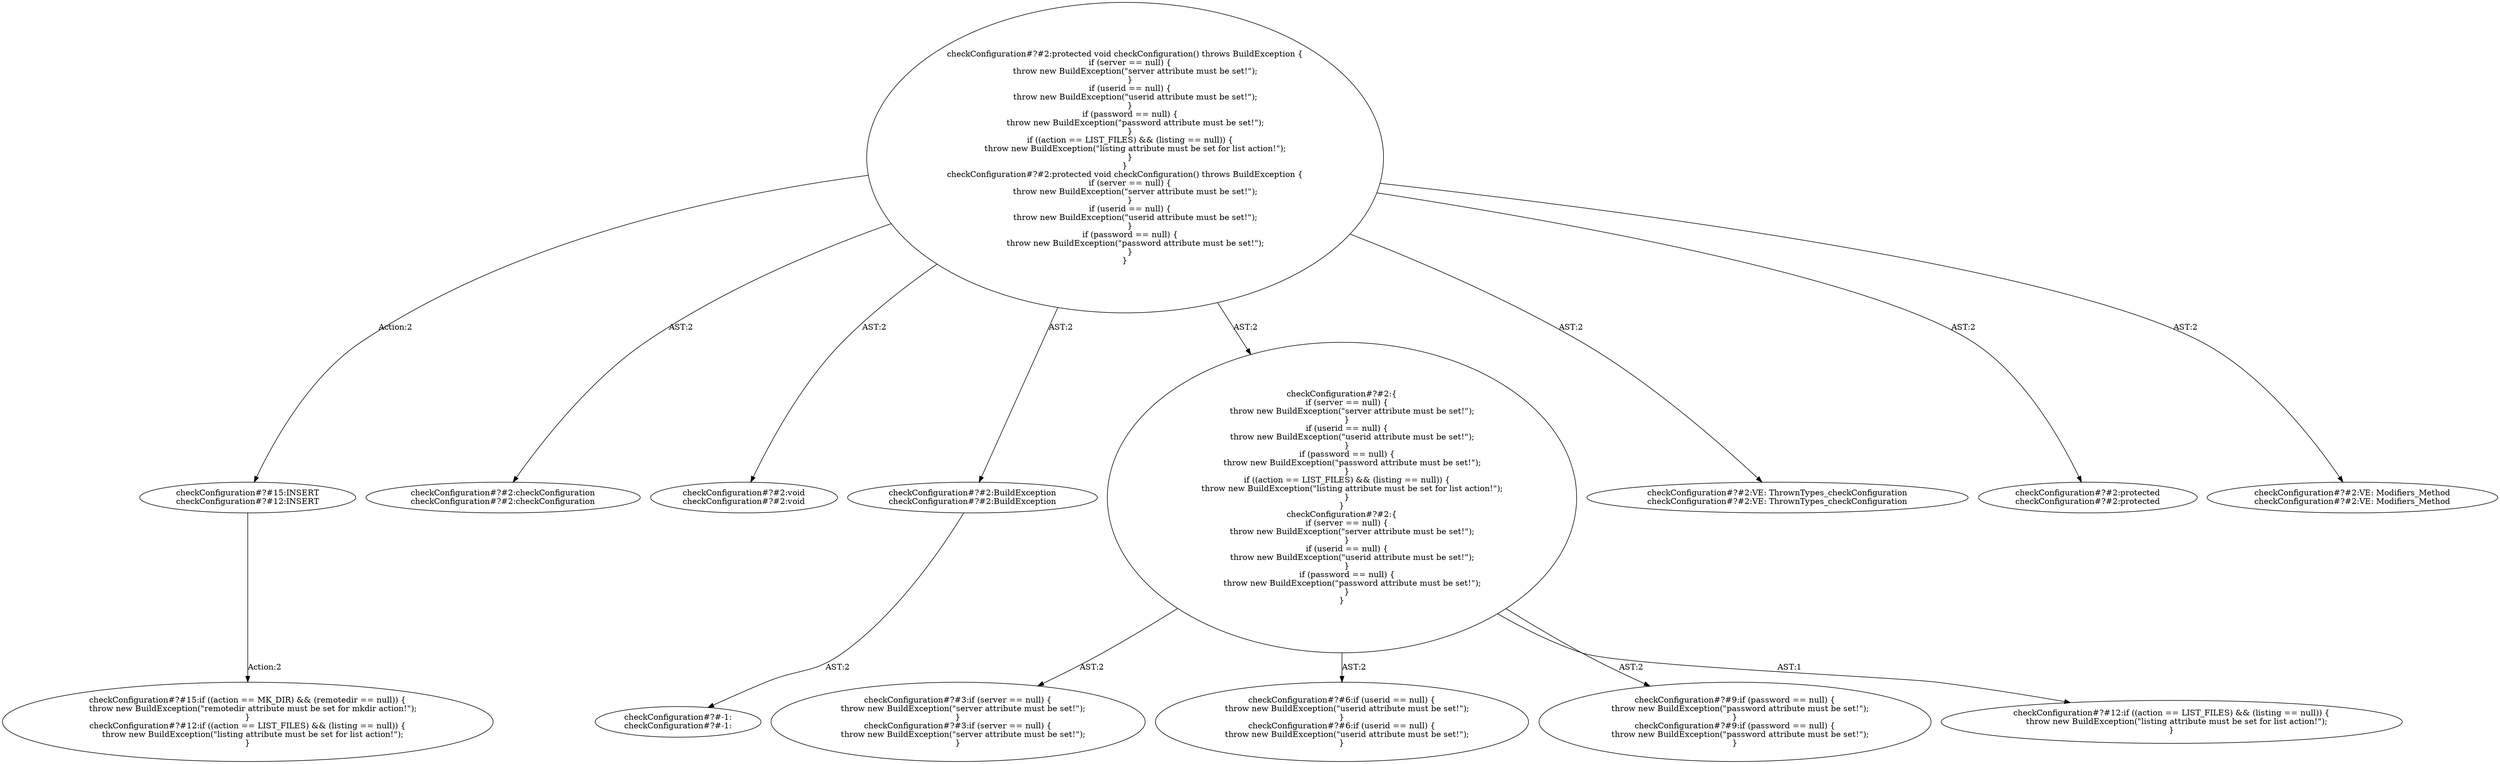 digraph "Pattern" {
0 [label="checkConfiguration#?#15:INSERT
checkConfiguration#?#12:INSERT" shape=ellipse]
1 [label="checkConfiguration#?#2:protected void checkConfiguration() throws BuildException \{
    if (server == null) \{
        throw new BuildException(\"server attribute must be set!\");
    \}
    if (userid == null) \{
        throw new BuildException(\"userid attribute must be set!\");
    \}
    if (password == null) \{
        throw new BuildException(\"password attribute must be set!\");
    \}
    if ((action == LIST_FILES) && (listing == null)) \{
        throw new BuildException(\"listing attribute must be set for list action!\");
    \}
\}
checkConfiguration#?#2:protected void checkConfiguration() throws BuildException \{
    if (server == null) \{
        throw new BuildException(\"server attribute must be set!\");
    \}
    if (userid == null) \{
        throw new BuildException(\"userid attribute must be set!\");
    \}
    if (password == null) \{
        throw new BuildException(\"password attribute must be set!\");
    \}
\}" shape=ellipse]
2 [label="checkConfiguration#?#2:checkConfiguration
checkConfiguration#?#2:checkConfiguration" shape=ellipse]
3 [label="checkConfiguration#?#2:void
checkConfiguration#?#2:void" shape=ellipse]
4 [label="checkConfiguration#?#2:BuildException
checkConfiguration#?#2:BuildException" shape=ellipse]
5 [label="checkConfiguration#?#-1:
checkConfiguration#?#-1:" shape=ellipse]
6 [label="checkConfiguration#?#2:\{
    if (server == null) \{
        throw new BuildException(\"server attribute must be set!\");
    \}
    if (userid == null) \{
        throw new BuildException(\"userid attribute must be set!\");
    \}
    if (password == null) \{
        throw new BuildException(\"password attribute must be set!\");
    \}
    if ((action == LIST_FILES) && (listing == null)) \{
        throw new BuildException(\"listing attribute must be set for list action!\");
    \}
\}
checkConfiguration#?#2:\{
    if (server == null) \{
        throw new BuildException(\"server attribute must be set!\");
    \}
    if (userid == null) \{
        throw new BuildException(\"userid attribute must be set!\");
    \}
    if (password == null) \{
        throw new BuildException(\"password attribute must be set!\");
    \}
\}" shape=ellipse]
7 [label="checkConfiguration#?#3:if (server == null) \{
    throw new BuildException(\"server attribute must be set!\");
\}
checkConfiguration#?#3:if (server == null) \{
    throw new BuildException(\"server attribute must be set!\");
\}" shape=ellipse]
8 [label="checkConfiguration#?#6:if (userid == null) \{
    throw new BuildException(\"userid attribute must be set!\");
\}
checkConfiguration#?#6:if (userid == null) \{
    throw new BuildException(\"userid attribute must be set!\");
\}" shape=ellipse]
9 [label="checkConfiguration#?#9:if (password == null) \{
    throw new BuildException(\"password attribute must be set!\");
\}
checkConfiguration#?#9:if (password == null) \{
    throw new BuildException(\"password attribute must be set!\");
\}" shape=ellipse]
10 [label="checkConfiguration#?#12:if ((action == LIST_FILES) && (listing == null)) \{
    throw new BuildException(\"listing attribute must be set for list action!\");
\}" shape=ellipse]
11 [label="checkConfiguration#?#2:VE: ThrownTypes_checkConfiguration
checkConfiguration#?#2:VE: ThrownTypes_checkConfiguration" shape=ellipse]
12 [label="checkConfiguration#?#2:protected
checkConfiguration#?#2:protected" shape=ellipse]
13 [label="checkConfiguration#?#2:VE: Modifiers_Method
checkConfiguration#?#2:VE: Modifiers_Method" shape=ellipse]
14 [label="checkConfiguration#?#15:if ((action == MK_DIR) && (remotedir == null)) \{
    throw new BuildException(\"remotedir attribute must be set for mkdir action!\");
\}
checkConfiguration#?#12:if ((action == LIST_FILES) && (listing == null)) \{
    throw new BuildException(\"listing attribute must be set for list action!\");
\}" shape=ellipse]
0 -> 14 [label="Action:2"];
1 -> 0 [label="Action:2"];
1 -> 2 [label="AST:2"];
1 -> 3 [label="AST:2"];
1 -> 4 [label="AST:2"];
1 -> 6 [label="AST:2"];
1 -> 11 [label="AST:2"];
1 -> 12 [label="AST:2"];
1 -> 13 [label="AST:2"];
4 -> 5 [label="AST:2"];
6 -> 7 [label="AST:2"];
6 -> 8 [label="AST:2"];
6 -> 9 [label="AST:2"];
6 -> 10 [label="AST:1"];
}